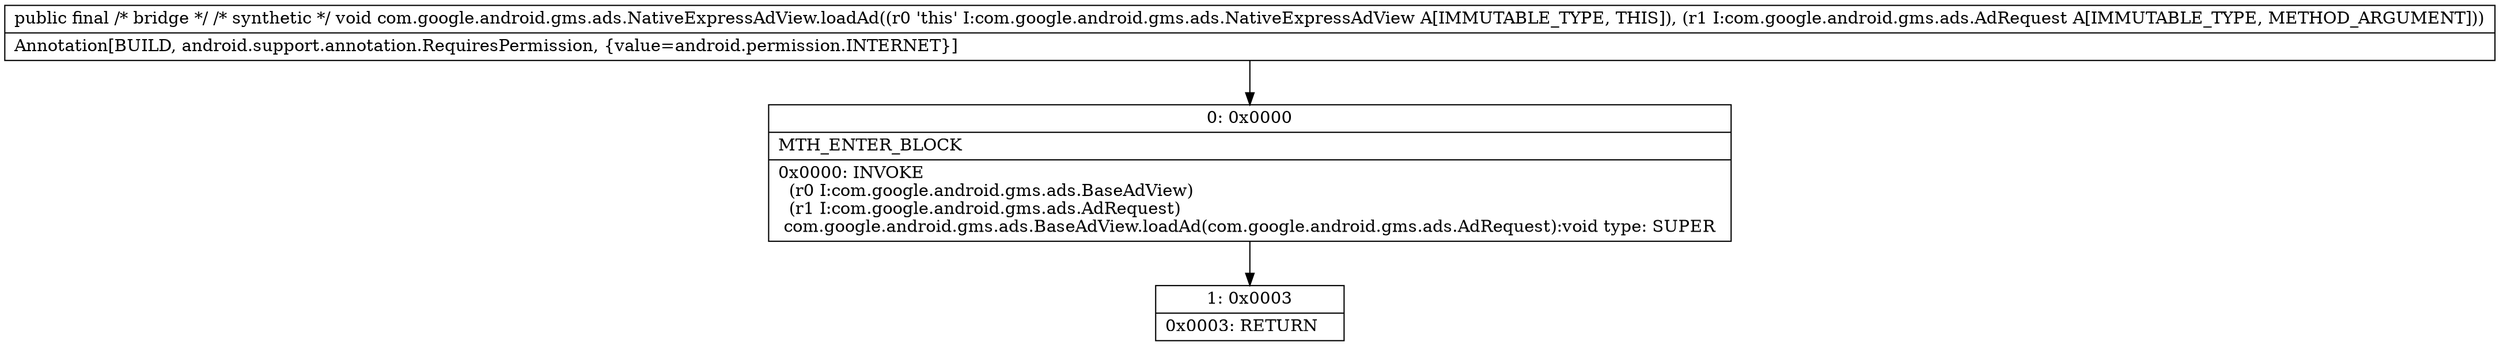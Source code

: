 digraph "CFG forcom.google.android.gms.ads.NativeExpressAdView.loadAd(Lcom\/google\/android\/gms\/ads\/AdRequest;)V" {
Node_0 [shape=record,label="{0\:\ 0x0000|MTH_ENTER_BLOCK\l|0x0000: INVOKE  \l  (r0 I:com.google.android.gms.ads.BaseAdView)\l  (r1 I:com.google.android.gms.ads.AdRequest)\l com.google.android.gms.ads.BaseAdView.loadAd(com.google.android.gms.ads.AdRequest):void type: SUPER \l}"];
Node_1 [shape=record,label="{1\:\ 0x0003|0x0003: RETURN   \l}"];
MethodNode[shape=record,label="{public final \/* bridge *\/ \/* synthetic *\/ void com.google.android.gms.ads.NativeExpressAdView.loadAd((r0 'this' I:com.google.android.gms.ads.NativeExpressAdView A[IMMUTABLE_TYPE, THIS]), (r1 I:com.google.android.gms.ads.AdRequest A[IMMUTABLE_TYPE, METHOD_ARGUMENT]))  | Annotation[BUILD, android.support.annotation.RequiresPermission, \{value=android.permission.INTERNET\}]\l}"];
MethodNode -> Node_0;
Node_0 -> Node_1;
}

